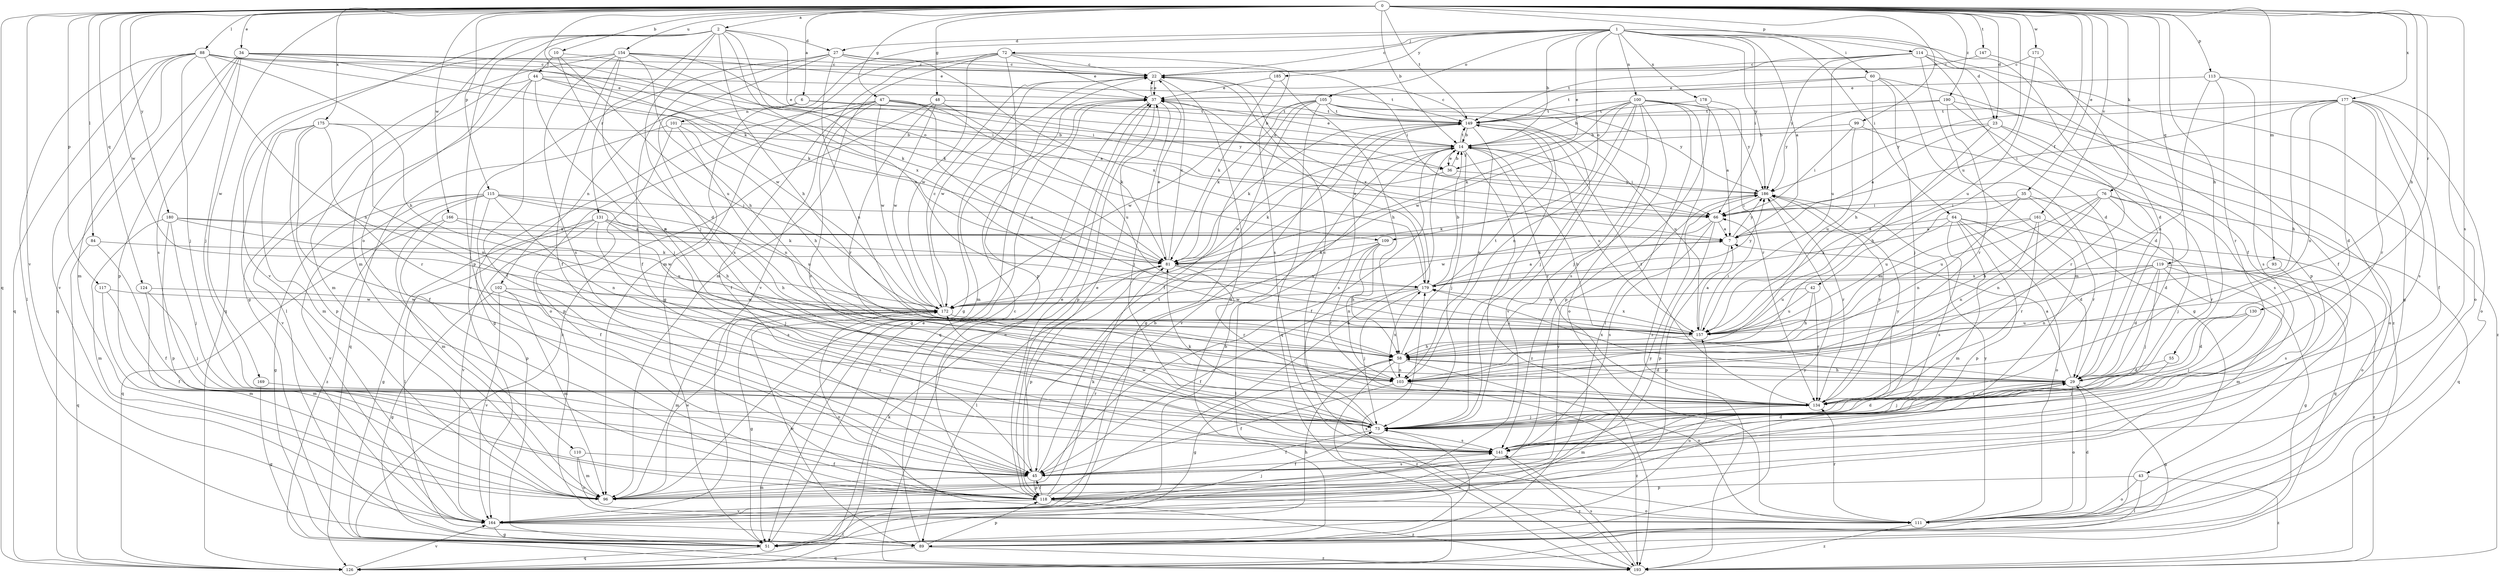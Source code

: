 strict digraph  {
0;
1;
2;
6;
7;
10;
14;
22;
23;
27;
29;
34;
35;
36;
37;
42;
43;
44;
45;
47;
48;
51;
55;
58;
60;
64;
66;
72;
73;
76;
81;
84;
88;
89;
93;
96;
99;
100;
101;
102;
103;
105;
109;
110;
111;
113;
114;
115;
117;
118;
119;
124;
126;
130;
131;
134;
141;
147;
149;
154;
157;
161;
164;
166;
169;
171;
172;
175;
177;
178;
179;
180;
185;
186;
190;
193;
0 -> 2  [label=a];
0 -> 6  [label=a];
0 -> 10  [label=b];
0 -> 14  [label=b];
0 -> 23  [label=d];
0 -> 34  [label=e];
0 -> 35  [label=e];
0 -> 42  [label=f];
0 -> 47  [label=g];
0 -> 48  [label=g];
0 -> 55  [label=h];
0 -> 58  [label=h];
0 -> 76  [label=k];
0 -> 81  [label=k];
0 -> 84  [label=l];
0 -> 88  [label=l];
0 -> 93  [label=m];
0 -> 99  [label=n];
0 -> 113  [label=p];
0 -> 114  [label=p];
0 -> 115  [label=p];
0 -> 117  [label=p];
0 -> 119  [label=q];
0 -> 124  [label=q];
0 -> 126  [label=q];
0 -> 130  [label=r];
0 -> 141  [label=s];
0 -> 147  [label=t];
0 -> 149  [label=t];
0 -> 154  [label=u];
0 -> 157  [label=u];
0 -> 161  [label=v];
0 -> 164  [label=v];
0 -> 166  [label=w];
0 -> 169  [label=w];
0 -> 171  [label=w];
0 -> 172  [label=w];
0 -> 175  [label=x];
0 -> 177  [label=x];
0 -> 180  [label=y];
0 -> 190  [label=z];
1 -> 7  [label=a];
1 -> 14  [label=b];
1 -> 22  [label=c];
1 -> 23  [label=d];
1 -> 27  [label=d];
1 -> 36  [label=e];
1 -> 43  [label=f];
1 -> 60  [label=i];
1 -> 64  [label=i];
1 -> 66  [label=i];
1 -> 72  [label=j];
1 -> 96  [label=m];
1 -> 100  [label=n];
1 -> 105  [label=o];
1 -> 109  [label=o];
1 -> 178  [label=x];
1 -> 185  [label=y];
1 -> 186  [label=y];
2 -> 27  [label=d];
2 -> 36  [label=e];
2 -> 58  [label=h];
2 -> 73  [label=j];
2 -> 96  [label=m];
2 -> 109  [label=o];
2 -> 110  [label=o];
2 -> 118  [label=p];
2 -> 131  [label=r];
2 -> 157  [label=u];
2 -> 164  [label=v];
6 -> 14  [label=b];
6 -> 36  [label=e];
6 -> 101  [label=n];
6 -> 102  [label=n];
7 -> 81  [label=k];
7 -> 118  [label=p];
7 -> 186  [label=y];
10 -> 29  [label=d];
10 -> 44  [label=f];
10 -> 81  [label=k];
10 -> 157  [label=u];
14 -> 36  [label=e];
14 -> 37  [label=e];
14 -> 45  [label=f];
14 -> 66  [label=i];
14 -> 73  [label=j];
14 -> 134  [label=r];
14 -> 149  [label=t];
14 -> 157  [label=u];
14 -> 172  [label=w];
14 -> 193  [label=z];
22 -> 37  [label=e];
22 -> 51  [label=g];
22 -> 111  [label=o];
22 -> 172  [label=w];
22 -> 179  [label=x];
23 -> 7  [label=a];
23 -> 14  [label=b];
23 -> 58  [label=h];
23 -> 111  [label=o];
23 -> 134  [label=r];
27 -> 22  [label=c];
27 -> 45  [label=f];
27 -> 66  [label=i];
27 -> 103  [label=n];
27 -> 141  [label=s];
27 -> 164  [label=v];
27 -> 179  [label=x];
29 -> 7  [label=a];
29 -> 14  [label=b];
29 -> 51  [label=g];
29 -> 58  [label=h];
29 -> 73  [label=j];
29 -> 111  [label=o];
29 -> 134  [label=r];
29 -> 179  [label=x];
34 -> 22  [label=c];
34 -> 73  [label=j];
34 -> 81  [label=k];
34 -> 118  [label=p];
34 -> 126  [label=q];
34 -> 141  [label=s];
34 -> 172  [label=w];
34 -> 179  [label=x];
35 -> 66  [label=i];
35 -> 73  [label=j];
35 -> 103  [label=n];
35 -> 134  [label=r];
35 -> 157  [label=u];
36 -> 14  [label=b];
36 -> 81  [label=k];
36 -> 186  [label=y];
37 -> 22  [label=c];
37 -> 51  [label=g];
37 -> 73  [label=j];
37 -> 96  [label=m];
37 -> 118  [label=p];
37 -> 126  [label=q];
37 -> 149  [label=t];
42 -> 58  [label=h];
42 -> 134  [label=r];
42 -> 157  [label=u];
42 -> 172  [label=w];
43 -> 89  [label=l];
43 -> 111  [label=o];
43 -> 118  [label=p];
43 -> 193  [label=z];
44 -> 7  [label=a];
44 -> 37  [label=e];
44 -> 45  [label=f];
44 -> 73  [label=j];
44 -> 89  [label=l];
44 -> 96  [label=m];
44 -> 149  [label=t];
45 -> 37  [label=e];
45 -> 96  [label=m];
45 -> 118  [label=p];
45 -> 141  [label=s];
45 -> 149  [label=t];
47 -> 45  [label=f];
47 -> 51  [label=g];
47 -> 81  [label=k];
47 -> 111  [label=o];
47 -> 141  [label=s];
47 -> 149  [label=t];
47 -> 157  [label=u];
47 -> 172  [label=w];
47 -> 186  [label=y];
48 -> 134  [label=r];
48 -> 149  [label=t];
48 -> 157  [label=u];
48 -> 172  [label=w];
48 -> 193  [label=z];
51 -> 14  [label=b];
51 -> 37  [label=e];
51 -> 58  [label=h];
51 -> 126  [label=q];
51 -> 157  [label=u];
55 -> 29  [label=d];
55 -> 73  [label=j];
58 -> 29  [label=d];
58 -> 51  [label=g];
58 -> 103  [label=n];
58 -> 111  [label=o];
58 -> 149  [label=t];
58 -> 193  [label=z];
60 -> 37  [label=e];
60 -> 51  [label=g];
60 -> 58  [label=h];
60 -> 73  [label=j];
60 -> 149  [label=t];
60 -> 193  [label=z];
64 -> 7  [label=a];
64 -> 29  [label=d];
64 -> 96  [label=m];
64 -> 111  [label=o];
64 -> 118  [label=p];
64 -> 126  [label=q];
64 -> 141  [label=s];
64 -> 179  [label=x];
66 -> 7  [label=a];
66 -> 118  [label=p];
66 -> 141  [label=s];
66 -> 172  [label=w];
72 -> 22  [label=c];
72 -> 37  [label=e];
72 -> 51  [label=g];
72 -> 96  [label=m];
72 -> 118  [label=p];
72 -> 141  [label=s];
72 -> 164  [label=v];
72 -> 172  [label=w];
73 -> 22  [label=c];
73 -> 29  [label=d];
73 -> 45  [label=f];
73 -> 81  [label=k];
73 -> 141  [label=s];
73 -> 172  [label=w];
73 -> 186  [label=y];
76 -> 29  [label=d];
76 -> 58  [label=h];
76 -> 66  [label=i];
76 -> 103  [label=n];
76 -> 126  [label=q];
76 -> 134  [label=r];
76 -> 157  [label=u];
81 -> 22  [label=c];
81 -> 37  [label=e];
81 -> 89  [label=l];
81 -> 118  [label=p];
81 -> 134  [label=r];
81 -> 179  [label=x];
84 -> 45  [label=f];
84 -> 81  [label=k];
84 -> 126  [label=q];
88 -> 22  [label=c];
88 -> 58  [label=h];
88 -> 66  [label=i];
88 -> 73  [label=j];
88 -> 81  [label=k];
88 -> 89  [label=l];
88 -> 96  [label=m];
88 -> 103  [label=n];
88 -> 126  [label=q];
88 -> 164  [label=v];
89 -> 22  [label=c];
89 -> 73  [label=j];
89 -> 118  [label=p];
89 -> 126  [label=q];
89 -> 172  [label=w];
89 -> 186  [label=y];
89 -> 193  [label=z];
93 -> 141  [label=s];
93 -> 179  [label=x];
96 -> 14  [label=b];
96 -> 172  [label=w];
99 -> 14  [label=b];
99 -> 66  [label=i];
99 -> 141  [label=s];
99 -> 157  [label=u];
100 -> 7  [label=a];
100 -> 14  [label=b];
100 -> 73  [label=j];
100 -> 81  [label=k];
100 -> 89  [label=l];
100 -> 103  [label=n];
100 -> 141  [label=s];
100 -> 149  [label=t];
100 -> 164  [label=v];
100 -> 172  [label=w];
100 -> 186  [label=y];
100 -> 193  [label=z];
101 -> 14  [label=b];
101 -> 58  [label=h];
101 -> 103  [label=n];
101 -> 118  [label=p];
101 -> 126  [label=q];
102 -> 51  [label=g];
102 -> 96  [label=m];
102 -> 141  [label=s];
102 -> 164  [label=v];
102 -> 172  [label=w];
103 -> 45  [label=f];
103 -> 179  [label=x];
103 -> 193  [label=z];
105 -> 45  [label=f];
105 -> 51  [label=g];
105 -> 73  [label=j];
105 -> 81  [label=k];
105 -> 111  [label=o];
105 -> 126  [label=q];
105 -> 149  [label=t];
105 -> 172  [label=w];
105 -> 186  [label=y];
109 -> 58  [label=h];
109 -> 81  [label=k];
109 -> 89  [label=l];
109 -> 103  [label=n];
109 -> 134  [label=r];
110 -> 45  [label=f];
110 -> 96  [label=m];
110 -> 111  [label=o];
111 -> 29  [label=d];
111 -> 134  [label=r];
111 -> 186  [label=y];
111 -> 193  [label=z];
113 -> 37  [label=e];
113 -> 103  [label=n];
113 -> 111  [label=o];
113 -> 134  [label=r];
113 -> 141  [label=s];
114 -> 22  [label=c];
114 -> 29  [label=d];
114 -> 51  [label=g];
114 -> 96  [label=m];
114 -> 118  [label=p];
114 -> 149  [label=t];
114 -> 157  [label=u];
114 -> 186  [label=y];
115 -> 45  [label=f];
115 -> 51  [label=g];
115 -> 58  [label=h];
115 -> 66  [label=i];
115 -> 96  [label=m];
115 -> 103  [label=n];
115 -> 157  [label=u];
115 -> 164  [label=v];
115 -> 193  [label=z];
117 -> 45  [label=f];
117 -> 96  [label=m];
117 -> 172  [label=w];
118 -> 14  [label=b];
118 -> 37  [label=e];
118 -> 45  [label=f];
118 -> 81  [label=k];
118 -> 111  [label=o];
118 -> 164  [label=v];
118 -> 186  [label=y];
118 -> 193  [label=z];
119 -> 29  [label=d];
119 -> 51  [label=g];
119 -> 73  [label=j];
119 -> 96  [label=m];
119 -> 103  [label=n];
119 -> 157  [label=u];
119 -> 179  [label=x];
119 -> 193  [label=z];
124 -> 73  [label=j];
124 -> 96  [label=m];
124 -> 172  [label=w];
126 -> 81  [label=k];
126 -> 164  [label=v];
130 -> 29  [label=d];
130 -> 73  [label=j];
130 -> 157  [label=u];
131 -> 7  [label=a];
131 -> 51  [label=g];
131 -> 58  [label=h];
131 -> 73  [label=j];
131 -> 89  [label=l];
131 -> 141  [label=s];
131 -> 164  [label=v];
134 -> 73  [label=j];
134 -> 96  [label=m];
134 -> 149  [label=t];
134 -> 186  [label=y];
141 -> 29  [label=d];
141 -> 45  [label=f];
141 -> 164  [label=v];
141 -> 193  [label=z];
147 -> 22  [label=c];
147 -> 45  [label=f];
149 -> 14  [label=b];
149 -> 22  [label=c];
149 -> 73  [label=j];
149 -> 81  [label=k];
149 -> 103  [label=n];
149 -> 141  [label=s];
149 -> 157  [label=u];
149 -> 164  [label=v];
154 -> 22  [label=c];
154 -> 37  [label=e];
154 -> 45  [label=f];
154 -> 51  [label=g];
154 -> 58  [label=h];
154 -> 66  [label=i];
154 -> 126  [label=q];
154 -> 134  [label=r];
154 -> 141  [label=s];
157 -> 7  [label=a];
157 -> 58  [label=h];
157 -> 66  [label=i];
157 -> 179  [label=x];
161 -> 7  [label=a];
161 -> 103  [label=n];
161 -> 111  [label=o];
161 -> 134  [label=r];
161 -> 157  [label=u];
164 -> 51  [label=g];
164 -> 73  [label=j];
164 -> 89  [label=l];
164 -> 186  [label=y];
166 -> 7  [label=a];
166 -> 118  [label=p];
166 -> 126  [label=q];
166 -> 157  [label=u];
169 -> 51  [label=g];
169 -> 134  [label=r];
171 -> 22  [label=c];
171 -> 29  [label=d];
171 -> 157  [label=u];
172 -> 22  [label=c];
172 -> 51  [label=g];
172 -> 96  [label=m];
172 -> 111  [label=o];
172 -> 157  [label=u];
175 -> 14  [label=b];
175 -> 45  [label=f];
175 -> 96  [label=m];
175 -> 103  [label=n];
175 -> 118  [label=p];
175 -> 134  [label=r];
175 -> 164  [label=v];
177 -> 29  [label=d];
177 -> 45  [label=f];
177 -> 58  [label=h];
177 -> 66  [label=i];
177 -> 103  [label=n];
177 -> 111  [label=o];
177 -> 134  [label=r];
177 -> 141  [label=s];
177 -> 149  [label=t];
177 -> 186  [label=y];
178 -> 118  [label=p];
178 -> 134  [label=r];
178 -> 149  [label=t];
179 -> 7  [label=a];
179 -> 14  [label=b];
179 -> 37  [label=e];
179 -> 45  [label=f];
179 -> 73  [label=j];
179 -> 172  [label=w];
179 -> 186  [label=y];
180 -> 7  [label=a];
180 -> 73  [label=j];
180 -> 81  [label=k];
180 -> 96  [label=m];
180 -> 118  [label=p];
180 -> 172  [label=w];
185 -> 37  [label=e];
185 -> 58  [label=h];
185 -> 81  [label=k];
186 -> 66  [label=i];
186 -> 81  [label=k];
186 -> 134  [label=r];
190 -> 29  [label=d];
190 -> 134  [label=r];
190 -> 149  [label=t];
190 -> 186  [label=y];
190 -> 193  [label=z];
193 -> 37  [label=e];
193 -> 141  [label=s];
193 -> 179  [label=x];
}
